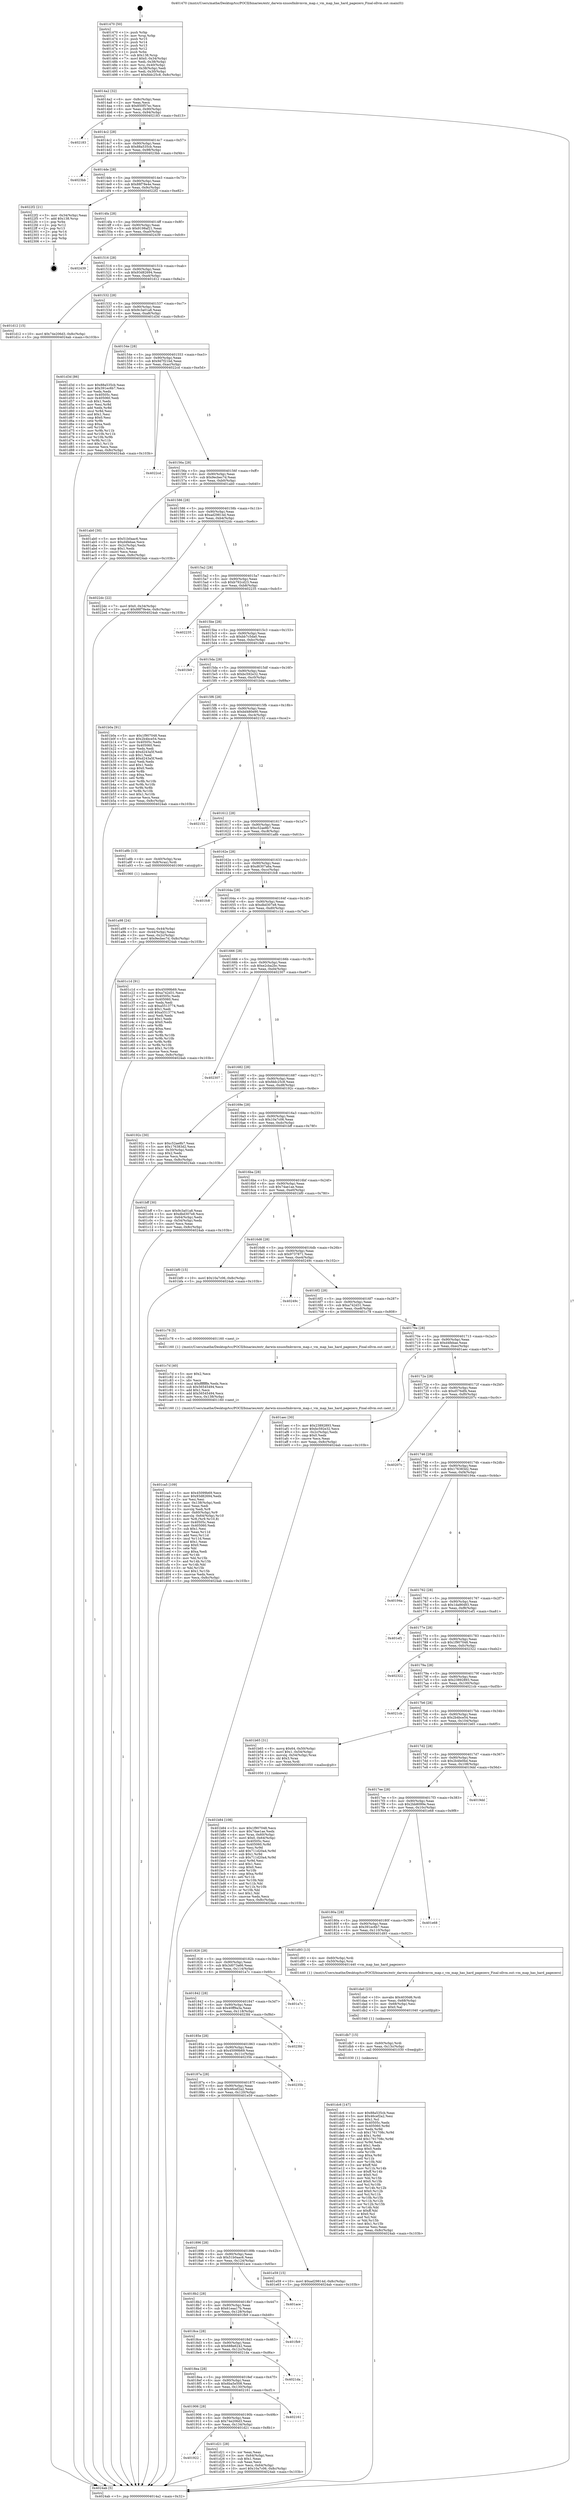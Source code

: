 digraph "0x401470" {
  label = "0x401470 (/mnt/c/Users/mathe/Desktop/tcc/POCII/binaries/extr_darwin-xnuosfmkvmvm_map.c_vm_map_has_hard_pagezero_Final-ollvm.out::main(0))"
  labelloc = "t"
  node[shape=record]

  Entry [label="",width=0.3,height=0.3,shape=circle,fillcolor=black,style=filled]
  "0x4014a2" [label="{
     0x4014a2 [32]\l
     | [instrs]\l
     &nbsp;&nbsp;0x4014a2 \<+6\>: mov -0x8c(%rbp),%eax\l
     &nbsp;&nbsp;0x4014a8 \<+2\>: mov %eax,%ecx\l
     &nbsp;&nbsp;0x4014aa \<+6\>: sub $0x850f57ec,%ecx\l
     &nbsp;&nbsp;0x4014b0 \<+6\>: mov %eax,-0x90(%rbp)\l
     &nbsp;&nbsp;0x4014b6 \<+6\>: mov %ecx,-0x94(%rbp)\l
     &nbsp;&nbsp;0x4014bc \<+6\>: je 0000000000402183 \<main+0xd13\>\l
  }"]
  "0x402183" [label="{
     0x402183\l
  }", style=dashed]
  "0x4014c2" [label="{
     0x4014c2 [28]\l
     | [instrs]\l
     &nbsp;&nbsp;0x4014c2 \<+5\>: jmp 00000000004014c7 \<main+0x57\>\l
     &nbsp;&nbsp;0x4014c7 \<+6\>: mov -0x90(%rbp),%eax\l
     &nbsp;&nbsp;0x4014cd \<+5\>: sub $0x88a535cb,%eax\l
     &nbsp;&nbsp;0x4014d2 \<+6\>: mov %eax,-0x98(%rbp)\l
     &nbsp;&nbsp;0x4014d8 \<+6\>: je 00000000004023bb \<main+0xf4b\>\l
  }"]
  Exit [label="",width=0.3,height=0.3,shape=circle,fillcolor=black,style=filled,peripheries=2]
  "0x4023bb" [label="{
     0x4023bb\l
  }", style=dashed]
  "0x4014de" [label="{
     0x4014de [28]\l
     | [instrs]\l
     &nbsp;&nbsp;0x4014de \<+5\>: jmp 00000000004014e3 \<main+0x73\>\l
     &nbsp;&nbsp;0x4014e3 \<+6\>: mov -0x90(%rbp),%eax\l
     &nbsp;&nbsp;0x4014e9 \<+5\>: sub $0x88f78e4e,%eax\l
     &nbsp;&nbsp;0x4014ee \<+6\>: mov %eax,-0x9c(%rbp)\l
     &nbsp;&nbsp;0x4014f4 \<+6\>: je 00000000004022f2 \<main+0xe82\>\l
  }"]
  "0x401dc6" [label="{
     0x401dc6 [147]\l
     | [instrs]\l
     &nbsp;&nbsp;0x401dc6 \<+5\>: mov $0x88a535cb,%eax\l
     &nbsp;&nbsp;0x401dcb \<+5\>: mov $0x46cef2a2,%esi\l
     &nbsp;&nbsp;0x401dd0 \<+2\>: mov $0x1,%cl\l
     &nbsp;&nbsp;0x401dd2 \<+7\>: mov 0x40505c,%edx\l
     &nbsp;&nbsp;0x401dd9 \<+8\>: mov 0x405060,%r8d\l
     &nbsp;&nbsp;0x401de1 \<+3\>: mov %edx,%r9d\l
     &nbsp;&nbsp;0x401de4 \<+7\>: sub $0x1761708c,%r9d\l
     &nbsp;&nbsp;0x401deb \<+4\>: sub $0x1,%r9d\l
     &nbsp;&nbsp;0x401def \<+7\>: add $0x1761708c,%r9d\l
     &nbsp;&nbsp;0x401df6 \<+4\>: imul %r9d,%edx\l
     &nbsp;&nbsp;0x401dfa \<+3\>: and $0x1,%edx\l
     &nbsp;&nbsp;0x401dfd \<+3\>: cmp $0x0,%edx\l
     &nbsp;&nbsp;0x401e00 \<+4\>: sete %r10b\l
     &nbsp;&nbsp;0x401e04 \<+4\>: cmp $0xa,%r8d\l
     &nbsp;&nbsp;0x401e08 \<+4\>: setl %r11b\l
     &nbsp;&nbsp;0x401e0c \<+3\>: mov %r10b,%bl\l
     &nbsp;&nbsp;0x401e0f \<+3\>: xor $0xff,%bl\l
     &nbsp;&nbsp;0x401e12 \<+3\>: mov %r11b,%r14b\l
     &nbsp;&nbsp;0x401e15 \<+4\>: xor $0xff,%r14b\l
     &nbsp;&nbsp;0x401e19 \<+3\>: xor $0x0,%cl\l
     &nbsp;&nbsp;0x401e1c \<+3\>: mov %bl,%r15b\l
     &nbsp;&nbsp;0x401e1f \<+4\>: and $0x0,%r15b\l
     &nbsp;&nbsp;0x401e23 \<+3\>: and %cl,%r10b\l
     &nbsp;&nbsp;0x401e26 \<+3\>: mov %r14b,%r12b\l
     &nbsp;&nbsp;0x401e29 \<+4\>: and $0x0,%r12b\l
     &nbsp;&nbsp;0x401e2d \<+3\>: and %cl,%r11b\l
     &nbsp;&nbsp;0x401e30 \<+3\>: or %r10b,%r15b\l
     &nbsp;&nbsp;0x401e33 \<+3\>: or %r11b,%r12b\l
     &nbsp;&nbsp;0x401e36 \<+3\>: xor %r12b,%r15b\l
     &nbsp;&nbsp;0x401e39 \<+3\>: or %r14b,%bl\l
     &nbsp;&nbsp;0x401e3c \<+3\>: xor $0xff,%bl\l
     &nbsp;&nbsp;0x401e3f \<+3\>: or $0x0,%cl\l
     &nbsp;&nbsp;0x401e42 \<+2\>: and %cl,%bl\l
     &nbsp;&nbsp;0x401e44 \<+3\>: or %bl,%r15b\l
     &nbsp;&nbsp;0x401e47 \<+4\>: test $0x1,%r15b\l
     &nbsp;&nbsp;0x401e4b \<+3\>: cmovne %esi,%eax\l
     &nbsp;&nbsp;0x401e4e \<+6\>: mov %eax,-0x8c(%rbp)\l
     &nbsp;&nbsp;0x401e54 \<+5\>: jmp 00000000004024ab \<main+0x103b\>\l
  }"]
  "0x4022f2" [label="{
     0x4022f2 [21]\l
     | [instrs]\l
     &nbsp;&nbsp;0x4022f2 \<+3\>: mov -0x34(%rbp),%eax\l
     &nbsp;&nbsp;0x4022f5 \<+7\>: add $0x138,%rsp\l
     &nbsp;&nbsp;0x4022fc \<+1\>: pop %rbx\l
     &nbsp;&nbsp;0x4022fd \<+2\>: pop %r12\l
     &nbsp;&nbsp;0x4022ff \<+2\>: pop %r13\l
     &nbsp;&nbsp;0x402301 \<+2\>: pop %r14\l
     &nbsp;&nbsp;0x402303 \<+2\>: pop %r15\l
     &nbsp;&nbsp;0x402305 \<+1\>: pop %rbp\l
     &nbsp;&nbsp;0x402306 \<+1\>: ret\l
  }"]
  "0x4014fa" [label="{
     0x4014fa [28]\l
     | [instrs]\l
     &nbsp;&nbsp;0x4014fa \<+5\>: jmp 00000000004014ff \<main+0x8f\>\l
     &nbsp;&nbsp;0x4014ff \<+6\>: mov -0x90(%rbp),%eax\l
     &nbsp;&nbsp;0x401505 \<+5\>: sub $0x9198af21,%eax\l
     &nbsp;&nbsp;0x40150a \<+6\>: mov %eax,-0xa0(%rbp)\l
     &nbsp;&nbsp;0x401510 \<+6\>: je 0000000000402439 \<main+0xfc9\>\l
  }"]
  "0x401db7" [label="{
     0x401db7 [15]\l
     | [instrs]\l
     &nbsp;&nbsp;0x401db7 \<+4\>: mov -0x60(%rbp),%rdi\l
     &nbsp;&nbsp;0x401dbb \<+6\>: mov %eax,-0x13c(%rbp)\l
     &nbsp;&nbsp;0x401dc1 \<+5\>: call 0000000000401030 \<free@plt\>\l
     | [calls]\l
     &nbsp;&nbsp;0x401030 \{1\} (unknown)\l
  }"]
  "0x402439" [label="{
     0x402439\l
  }", style=dashed]
  "0x401516" [label="{
     0x401516 [28]\l
     | [instrs]\l
     &nbsp;&nbsp;0x401516 \<+5\>: jmp 000000000040151b \<main+0xab\>\l
     &nbsp;&nbsp;0x40151b \<+6\>: mov -0x90(%rbp),%eax\l
     &nbsp;&nbsp;0x401521 \<+5\>: sub $0x93d82694,%eax\l
     &nbsp;&nbsp;0x401526 \<+6\>: mov %eax,-0xa4(%rbp)\l
     &nbsp;&nbsp;0x40152c \<+6\>: je 0000000000401d12 \<main+0x8a2\>\l
  }"]
  "0x401da0" [label="{
     0x401da0 [23]\l
     | [instrs]\l
     &nbsp;&nbsp;0x401da0 \<+10\>: movabs $0x4030d6,%rdi\l
     &nbsp;&nbsp;0x401daa \<+3\>: mov %eax,-0x68(%rbp)\l
     &nbsp;&nbsp;0x401dad \<+3\>: mov -0x68(%rbp),%esi\l
     &nbsp;&nbsp;0x401db0 \<+2\>: mov $0x0,%al\l
     &nbsp;&nbsp;0x401db2 \<+5\>: call 0000000000401040 \<printf@plt\>\l
     | [calls]\l
     &nbsp;&nbsp;0x401040 \{1\} (unknown)\l
  }"]
  "0x401d12" [label="{
     0x401d12 [15]\l
     | [instrs]\l
     &nbsp;&nbsp;0x401d12 \<+10\>: movl $0x74e206d3,-0x8c(%rbp)\l
     &nbsp;&nbsp;0x401d1c \<+5\>: jmp 00000000004024ab \<main+0x103b\>\l
  }"]
  "0x401532" [label="{
     0x401532 [28]\l
     | [instrs]\l
     &nbsp;&nbsp;0x401532 \<+5\>: jmp 0000000000401537 \<main+0xc7\>\l
     &nbsp;&nbsp;0x401537 \<+6\>: mov -0x90(%rbp),%eax\l
     &nbsp;&nbsp;0x40153d \<+5\>: sub $0x9c3a01a8,%eax\l
     &nbsp;&nbsp;0x401542 \<+6\>: mov %eax,-0xa8(%rbp)\l
     &nbsp;&nbsp;0x401548 \<+6\>: je 0000000000401d3d \<main+0x8cd\>\l
  }"]
  "0x401922" [label="{
     0x401922\l
  }", style=dashed]
  "0x401d3d" [label="{
     0x401d3d [86]\l
     | [instrs]\l
     &nbsp;&nbsp;0x401d3d \<+5\>: mov $0x88a535cb,%eax\l
     &nbsp;&nbsp;0x401d42 \<+5\>: mov $0x391ec6b7,%ecx\l
     &nbsp;&nbsp;0x401d47 \<+2\>: xor %edx,%edx\l
     &nbsp;&nbsp;0x401d49 \<+7\>: mov 0x40505c,%esi\l
     &nbsp;&nbsp;0x401d50 \<+7\>: mov 0x405060,%edi\l
     &nbsp;&nbsp;0x401d57 \<+3\>: sub $0x1,%edx\l
     &nbsp;&nbsp;0x401d5a \<+3\>: mov %esi,%r8d\l
     &nbsp;&nbsp;0x401d5d \<+3\>: add %edx,%r8d\l
     &nbsp;&nbsp;0x401d60 \<+4\>: imul %r8d,%esi\l
     &nbsp;&nbsp;0x401d64 \<+3\>: and $0x1,%esi\l
     &nbsp;&nbsp;0x401d67 \<+3\>: cmp $0x0,%esi\l
     &nbsp;&nbsp;0x401d6a \<+4\>: sete %r9b\l
     &nbsp;&nbsp;0x401d6e \<+3\>: cmp $0xa,%edi\l
     &nbsp;&nbsp;0x401d71 \<+4\>: setl %r10b\l
     &nbsp;&nbsp;0x401d75 \<+3\>: mov %r9b,%r11b\l
     &nbsp;&nbsp;0x401d78 \<+3\>: and %r10b,%r11b\l
     &nbsp;&nbsp;0x401d7b \<+3\>: xor %r10b,%r9b\l
     &nbsp;&nbsp;0x401d7e \<+3\>: or %r9b,%r11b\l
     &nbsp;&nbsp;0x401d81 \<+4\>: test $0x1,%r11b\l
     &nbsp;&nbsp;0x401d85 \<+3\>: cmovne %ecx,%eax\l
     &nbsp;&nbsp;0x401d88 \<+6\>: mov %eax,-0x8c(%rbp)\l
     &nbsp;&nbsp;0x401d8e \<+5\>: jmp 00000000004024ab \<main+0x103b\>\l
  }"]
  "0x40154e" [label="{
     0x40154e [28]\l
     | [instrs]\l
     &nbsp;&nbsp;0x40154e \<+5\>: jmp 0000000000401553 \<main+0xe3\>\l
     &nbsp;&nbsp;0x401553 \<+6\>: mov -0x90(%rbp),%eax\l
     &nbsp;&nbsp;0x401559 \<+5\>: sub $0x9d7f21bd,%eax\l
     &nbsp;&nbsp;0x40155e \<+6\>: mov %eax,-0xac(%rbp)\l
     &nbsp;&nbsp;0x401564 \<+6\>: je 00000000004022cd \<main+0xe5d\>\l
  }"]
  "0x401d21" [label="{
     0x401d21 [28]\l
     | [instrs]\l
     &nbsp;&nbsp;0x401d21 \<+2\>: xor %eax,%eax\l
     &nbsp;&nbsp;0x401d23 \<+3\>: mov -0x64(%rbp),%ecx\l
     &nbsp;&nbsp;0x401d26 \<+3\>: sub $0x1,%eax\l
     &nbsp;&nbsp;0x401d29 \<+2\>: sub %eax,%ecx\l
     &nbsp;&nbsp;0x401d2b \<+3\>: mov %ecx,-0x64(%rbp)\l
     &nbsp;&nbsp;0x401d2e \<+10\>: movl $0x10a7c06,-0x8c(%rbp)\l
     &nbsp;&nbsp;0x401d38 \<+5\>: jmp 00000000004024ab \<main+0x103b\>\l
  }"]
  "0x4022cd" [label="{
     0x4022cd\l
  }", style=dashed]
  "0x40156a" [label="{
     0x40156a [28]\l
     | [instrs]\l
     &nbsp;&nbsp;0x40156a \<+5\>: jmp 000000000040156f \<main+0xff\>\l
     &nbsp;&nbsp;0x40156f \<+6\>: mov -0x90(%rbp),%eax\l
     &nbsp;&nbsp;0x401575 \<+5\>: sub $0x9ecbec7d,%eax\l
     &nbsp;&nbsp;0x40157a \<+6\>: mov %eax,-0xb0(%rbp)\l
     &nbsp;&nbsp;0x401580 \<+6\>: je 0000000000401ab0 \<main+0x640\>\l
  }"]
  "0x401906" [label="{
     0x401906 [28]\l
     | [instrs]\l
     &nbsp;&nbsp;0x401906 \<+5\>: jmp 000000000040190b \<main+0x49b\>\l
     &nbsp;&nbsp;0x40190b \<+6\>: mov -0x90(%rbp),%eax\l
     &nbsp;&nbsp;0x401911 \<+5\>: sub $0x74e206d3,%eax\l
     &nbsp;&nbsp;0x401916 \<+6\>: mov %eax,-0x134(%rbp)\l
     &nbsp;&nbsp;0x40191c \<+6\>: je 0000000000401d21 \<main+0x8b1\>\l
  }"]
  "0x401ab0" [label="{
     0x401ab0 [30]\l
     | [instrs]\l
     &nbsp;&nbsp;0x401ab0 \<+5\>: mov $0x51b0aac6,%eax\l
     &nbsp;&nbsp;0x401ab5 \<+5\>: mov $0xd4febae,%ecx\l
     &nbsp;&nbsp;0x401aba \<+3\>: mov -0x2c(%rbp),%edx\l
     &nbsp;&nbsp;0x401abd \<+3\>: cmp $0x1,%edx\l
     &nbsp;&nbsp;0x401ac0 \<+3\>: cmovl %ecx,%eax\l
     &nbsp;&nbsp;0x401ac3 \<+6\>: mov %eax,-0x8c(%rbp)\l
     &nbsp;&nbsp;0x401ac9 \<+5\>: jmp 00000000004024ab \<main+0x103b\>\l
  }"]
  "0x401586" [label="{
     0x401586 [28]\l
     | [instrs]\l
     &nbsp;&nbsp;0x401586 \<+5\>: jmp 000000000040158b \<main+0x11b\>\l
     &nbsp;&nbsp;0x40158b \<+6\>: mov -0x90(%rbp),%eax\l
     &nbsp;&nbsp;0x401591 \<+5\>: sub $0xad29814d,%eax\l
     &nbsp;&nbsp;0x401596 \<+6\>: mov %eax,-0xb4(%rbp)\l
     &nbsp;&nbsp;0x40159c \<+6\>: je 00000000004022dc \<main+0xe6c\>\l
  }"]
  "0x402161" [label="{
     0x402161\l
  }", style=dashed]
  "0x4022dc" [label="{
     0x4022dc [22]\l
     | [instrs]\l
     &nbsp;&nbsp;0x4022dc \<+7\>: movl $0x0,-0x34(%rbp)\l
     &nbsp;&nbsp;0x4022e3 \<+10\>: movl $0x88f78e4e,-0x8c(%rbp)\l
     &nbsp;&nbsp;0x4022ed \<+5\>: jmp 00000000004024ab \<main+0x103b\>\l
  }"]
  "0x4015a2" [label="{
     0x4015a2 [28]\l
     | [instrs]\l
     &nbsp;&nbsp;0x4015a2 \<+5\>: jmp 00000000004015a7 \<main+0x137\>\l
     &nbsp;&nbsp;0x4015a7 \<+6\>: mov -0x90(%rbp),%eax\l
     &nbsp;&nbsp;0x4015ad \<+5\>: sub $0xb792cd23,%eax\l
     &nbsp;&nbsp;0x4015b2 \<+6\>: mov %eax,-0xb8(%rbp)\l
     &nbsp;&nbsp;0x4015b8 \<+6\>: je 0000000000402235 \<main+0xdc5\>\l
  }"]
  "0x4018ea" [label="{
     0x4018ea [28]\l
     | [instrs]\l
     &nbsp;&nbsp;0x4018ea \<+5\>: jmp 00000000004018ef \<main+0x47f\>\l
     &nbsp;&nbsp;0x4018ef \<+6\>: mov -0x90(%rbp),%eax\l
     &nbsp;&nbsp;0x4018f5 \<+5\>: sub $0x6ba5e508,%eax\l
     &nbsp;&nbsp;0x4018fa \<+6\>: mov %eax,-0x130(%rbp)\l
     &nbsp;&nbsp;0x401900 \<+6\>: je 0000000000402161 \<main+0xcf1\>\l
  }"]
  "0x402235" [label="{
     0x402235\l
  }", style=dashed]
  "0x4015be" [label="{
     0x4015be [28]\l
     | [instrs]\l
     &nbsp;&nbsp;0x4015be \<+5\>: jmp 00000000004015c3 \<main+0x153\>\l
     &nbsp;&nbsp;0x4015c3 \<+6\>: mov -0x90(%rbp),%eax\l
     &nbsp;&nbsp;0x4015c9 \<+5\>: sub $0xbb7c5da0,%eax\l
     &nbsp;&nbsp;0x4015ce \<+6\>: mov %eax,-0xbc(%rbp)\l
     &nbsp;&nbsp;0x4015d4 \<+6\>: je 0000000000401fe9 \<main+0xb79\>\l
  }"]
  "0x4021da" [label="{
     0x4021da\l
  }", style=dashed]
  "0x401fe9" [label="{
     0x401fe9\l
  }", style=dashed]
  "0x4015da" [label="{
     0x4015da [28]\l
     | [instrs]\l
     &nbsp;&nbsp;0x4015da \<+5\>: jmp 00000000004015df \<main+0x16f\>\l
     &nbsp;&nbsp;0x4015df \<+6\>: mov -0x90(%rbp),%eax\l
     &nbsp;&nbsp;0x4015e5 \<+5\>: sub $0xbc592e32,%eax\l
     &nbsp;&nbsp;0x4015ea \<+6\>: mov %eax,-0xc0(%rbp)\l
     &nbsp;&nbsp;0x4015f0 \<+6\>: je 0000000000401b0a \<main+0x69a\>\l
  }"]
  "0x4018ce" [label="{
     0x4018ce [28]\l
     | [instrs]\l
     &nbsp;&nbsp;0x4018ce \<+5\>: jmp 00000000004018d3 \<main+0x463\>\l
     &nbsp;&nbsp;0x4018d3 \<+6\>: mov -0x90(%rbp),%eax\l
     &nbsp;&nbsp;0x4018d9 \<+5\>: sub $0x688e6242,%eax\l
     &nbsp;&nbsp;0x4018de \<+6\>: mov %eax,-0x12c(%rbp)\l
     &nbsp;&nbsp;0x4018e4 \<+6\>: je 00000000004021da \<main+0xd6a\>\l
  }"]
  "0x401b0a" [label="{
     0x401b0a [91]\l
     | [instrs]\l
     &nbsp;&nbsp;0x401b0a \<+5\>: mov $0x1f907048,%eax\l
     &nbsp;&nbsp;0x401b0f \<+5\>: mov $0x2b4bce54,%ecx\l
     &nbsp;&nbsp;0x401b14 \<+7\>: mov 0x40505c,%edx\l
     &nbsp;&nbsp;0x401b1b \<+7\>: mov 0x405060,%esi\l
     &nbsp;&nbsp;0x401b22 \<+2\>: mov %edx,%edi\l
     &nbsp;&nbsp;0x401b24 \<+6\>: sub $0xd243a5f,%edi\l
     &nbsp;&nbsp;0x401b2a \<+3\>: sub $0x1,%edi\l
     &nbsp;&nbsp;0x401b2d \<+6\>: add $0xd243a5f,%edi\l
     &nbsp;&nbsp;0x401b33 \<+3\>: imul %edi,%edx\l
     &nbsp;&nbsp;0x401b36 \<+3\>: and $0x1,%edx\l
     &nbsp;&nbsp;0x401b39 \<+3\>: cmp $0x0,%edx\l
     &nbsp;&nbsp;0x401b3c \<+4\>: sete %r8b\l
     &nbsp;&nbsp;0x401b40 \<+3\>: cmp $0xa,%esi\l
     &nbsp;&nbsp;0x401b43 \<+4\>: setl %r9b\l
     &nbsp;&nbsp;0x401b47 \<+3\>: mov %r8b,%r10b\l
     &nbsp;&nbsp;0x401b4a \<+3\>: and %r9b,%r10b\l
     &nbsp;&nbsp;0x401b4d \<+3\>: xor %r9b,%r8b\l
     &nbsp;&nbsp;0x401b50 \<+3\>: or %r8b,%r10b\l
     &nbsp;&nbsp;0x401b53 \<+4\>: test $0x1,%r10b\l
     &nbsp;&nbsp;0x401b57 \<+3\>: cmovne %ecx,%eax\l
     &nbsp;&nbsp;0x401b5a \<+6\>: mov %eax,-0x8c(%rbp)\l
     &nbsp;&nbsp;0x401b60 \<+5\>: jmp 00000000004024ab \<main+0x103b\>\l
  }"]
  "0x4015f6" [label="{
     0x4015f6 [28]\l
     | [instrs]\l
     &nbsp;&nbsp;0x4015f6 \<+5\>: jmp 00000000004015fb \<main+0x18b\>\l
     &nbsp;&nbsp;0x4015fb \<+6\>: mov -0x90(%rbp),%eax\l
     &nbsp;&nbsp;0x401601 \<+5\>: sub $0xbd480e90,%eax\l
     &nbsp;&nbsp;0x401606 \<+6\>: mov %eax,-0xc4(%rbp)\l
     &nbsp;&nbsp;0x40160c \<+6\>: je 0000000000402152 \<main+0xce2\>\l
  }"]
  "0x401fb9" [label="{
     0x401fb9\l
  }", style=dashed]
  "0x402152" [label="{
     0x402152\l
  }", style=dashed]
  "0x401612" [label="{
     0x401612 [28]\l
     | [instrs]\l
     &nbsp;&nbsp;0x401612 \<+5\>: jmp 0000000000401617 \<main+0x1a7\>\l
     &nbsp;&nbsp;0x401617 \<+6\>: mov -0x90(%rbp),%eax\l
     &nbsp;&nbsp;0x40161d \<+5\>: sub $0xc52ae8b7,%eax\l
     &nbsp;&nbsp;0x401622 \<+6\>: mov %eax,-0xc8(%rbp)\l
     &nbsp;&nbsp;0x401628 \<+6\>: je 0000000000401a8b \<main+0x61b\>\l
  }"]
  "0x4018b2" [label="{
     0x4018b2 [28]\l
     | [instrs]\l
     &nbsp;&nbsp;0x4018b2 \<+5\>: jmp 00000000004018b7 \<main+0x447\>\l
     &nbsp;&nbsp;0x4018b7 \<+6\>: mov -0x90(%rbp),%eax\l
     &nbsp;&nbsp;0x4018bd \<+5\>: sub $0x61eaa17b,%eax\l
     &nbsp;&nbsp;0x4018c2 \<+6\>: mov %eax,-0x128(%rbp)\l
     &nbsp;&nbsp;0x4018c8 \<+6\>: je 0000000000401fb9 \<main+0xb49\>\l
  }"]
  "0x401a8b" [label="{
     0x401a8b [13]\l
     | [instrs]\l
     &nbsp;&nbsp;0x401a8b \<+4\>: mov -0x40(%rbp),%rax\l
     &nbsp;&nbsp;0x401a8f \<+4\>: mov 0x8(%rax),%rdi\l
     &nbsp;&nbsp;0x401a93 \<+5\>: call 0000000000401060 \<atoi@plt\>\l
     | [calls]\l
     &nbsp;&nbsp;0x401060 \{1\} (unknown)\l
  }"]
  "0x40162e" [label="{
     0x40162e [28]\l
     | [instrs]\l
     &nbsp;&nbsp;0x40162e \<+5\>: jmp 0000000000401633 \<main+0x1c3\>\l
     &nbsp;&nbsp;0x401633 \<+6\>: mov -0x90(%rbp),%eax\l
     &nbsp;&nbsp;0x401639 \<+5\>: sub $0xd6307a6a,%eax\l
     &nbsp;&nbsp;0x40163e \<+6\>: mov %eax,-0xcc(%rbp)\l
     &nbsp;&nbsp;0x401644 \<+6\>: je 0000000000401fc8 \<main+0xb58\>\l
  }"]
  "0x401ace" [label="{
     0x401ace\l
  }", style=dashed]
  "0x401fc8" [label="{
     0x401fc8\l
  }", style=dashed]
  "0x40164a" [label="{
     0x40164a [28]\l
     | [instrs]\l
     &nbsp;&nbsp;0x40164a \<+5\>: jmp 000000000040164f \<main+0x1df\>\l
     &nbsp;&nbsp;0x40164f \<+6\>: mov -0x90(%rbp),%eax\l
     &nbsp;&nbsp;0x401655 \<+5\>: sub $0xdbd307e8,%eax\l
     &nbsp;&nbsp;0x40165a \<+6\>: mov %eax,-0xd0(%rbp)\l
     &nbsp;&nbsp;0x401660 \<+6\>: je 0000000000401c1d \<main+0x7ad\>\l
  }"]
  "0x401896" [label="{
     0x401896 [28]\l
     | [instrs]\l
     &nbsp;&nbsp;0x401896 \<+5\>: jmp 000000000040189b \<main+0x42b\>\l
     &nbsp;&nbsp;0x40189b \<+6\>: mov -0x90(%rbp),%eax\l
     &nbsp;&nbsp;0x4018a1 \<+5\>: sub $0x51b0aac6,%eax\l
     &nbsp;&nbsp;0x4018a6 \<+6\>: mov %eax,-0x124(%rbp)\l
     &nbsp;&nbsp;0x4018ac \<+6\>: je 0000000000401ace \<main+0x65e\>\l
  }"]
  "0x401c1d" [label="{
     0x401c1d [91]\l
     | [instrs]\l
     &nbsp;&nbsp;0x401c1d \<+5\>: mov $0x45099b69,%eax\l
     &nbsp;&nbsp;0x401c22 \<+5\>: mov $0xa742d31,%ecx\l
     &nbsp;&nbsp;0x401c27 \<+7\>: mov 0x40505c,%edx\l
     &nbsp;&nbsp;0x401c2e \<+7\>: mov 0x405060,%esi\l
     &nbsp;&nbsp;0x401c35 \<+2\>: mov %edx,%edi\l
     &nbsp;&nbsp;0x401c37 \<+6\>: sub $0xa5513774,%edi\l
     &nbsp;&nbsp;0x401c3d \<+3\>: sub $0x1,%edi\l
     &nbsp;&nbsp;0x401c40 \<+6\>: add $0xa5513774,%edi\l
     &nbsp;&nbsp;0x401c46 \<+3\>: imul %edi,%edx\l
     &nbsp;&nbsp;0x401c49 \<+3\>: and $0x1,%edx\l
     &nbsp;&nbsp;0x401c4c \<+3\>: cmp $0x0,%edx\l
     &nbsp;&nbsp;0x401c4f \<+4\>: sete %r8b\l
     &nbsp;&nbsp;0x401c53 \<+3\>: cmp $0xa,%esi\l
     &nbsp;&nbsp;0x401c56 \<+4\>: setl %r9b\l
     &nbsp;&nbsp;0x401c5a \<+3\>: mov %r8b,%r10b\l
     &nbsp;&nbsp;0x401c5d \<+3\>: and %r9b,%r10b\l
     &nbsp;&nbsp;0x401c60 \<+3\>: xor %r9b,%r8b\l
     &nbsp;&nbsp;0x401c63 \<+3\>: or %r8b,%r10b\l
     &nbsp;&nbsp;0x401c66 \<+4\>: test $0x1,%r10b\l
     &nbsp;&nbsp;0x401c6a \<+3\>: cmovne %ecx,%eax\l
     &nbsp;&nbsp;0x401c6d \<+6\>: mov %eax,-0x8c(%rbp)\l
     &nbsp;&nbsp;0x401c73 \<+5\>: jmp 00000000004024ab \<main+0x103b\>\l
  }"]
  "0x401666" [label="{
     0x401666 [28]\l
     | [instrs]\l
     &nbsp;&nbsp;0x401666 \<+5\>: jmp 000000000040166b \<main+0x1fb\>\l
     &nbsp;&nbsp;0x40166b \<+6\>: mov -0x90(%rbp),%eax\l
     &nbsp;&nbsp;0x401671 \<+5\>: sub $0xe2cba2bc,%eax\l
     &nbsp;&nbsp;0x401676 \<+6\>: mov %eax,-0xd4(%rbp)\l
     &nbsp;&nbsp;0x40167c \<+6\>: je 0000000000402307 \<main+0xe97\>\l
  }"]
  "0x401e59" [label="{
     0x401e59 [15]\l
     | [instrs]\l
     &nbsp;&nbsp;0x401e59 \<+10\>: movl $0xad29814d,-0x8c(%rbp)\l
     &nbsp;&nbsp;0x401e63 \<+5\>: jmp 00000000004024ab \<main+0x103b\>\l
  }"]
  "0x402307" [label="{
     0x402307\l
  }", style=dashed]
  "0x401682" [label="{
     0x401682 [28]\l
     | [instrs]\l
     &nbsp;&nbsp;0x401682 \<+5\>: jmp 0000000000401687 \<main+0x217\>\l
     &nbsp;&nbsp;0x401687 \<+6\>: mov -0x90(%rbp),%eax\l
     &nbsp;&nbsp;0x40168d \<+5\>: sub $0xfddc25c8,%eax\l
     &nbsp;&nbsp;0x401692 \<+6\>: mov %eax,-0xd8(%rbp)\l
     &nbsp;&nbsp;0x401698 \<+6\>: je 000000000040192c \<main+0x4bc\>\l
  }"]
  "0x40187a" [label="{
     0x40187a [28]\l
     | [instrs]\l
     &nbsp;&nbsp;0x40187a \<+5\>: jmp 000000000040187f \<main+0x40f\>\l
     &nbsp;&nbsp;0x40187f \<+6\>: mov -0x90(%rbp),%eax\l
     &nbsp;&nbsp;0x401885 \<+5\>: sub $0x46cef2a2,%eax\l
     &nbsp;&nbsp;0x40188a \<+6\>: mov %eax,-0x120(%rbp)\l
     &nbsp;&nbsp;0x401890 \<+6\>: je 0000000000401e59 \<main+0x9e9\>\l
  }"]
  "0x40192c" [label="{
     0x40192c [30]\l
     | [instrs]\l
     &nbsp;&nbsp;0x40192c \<+5\>: mov $0xc52ae8b7,%eax\l
     &nbsp;&nbsp;0x401931 \<+5\>: mov $0x176383d2,%ecx\l
     &nbsp;&nbsp;0x401936 \<+3\>: mov -0x30(%rbp),%edx\l
     &nbsp;&nbsp;0x401939 \<+3\>: cmp $0x2,%edx\l
     &nbsp;&nbsp;0x40193c \<+3\>: cmovne %ecx,%eax\l
     &nbsp;&nbsp;0x40193f \<+6\>: mov %eax,-0x8c(%rbp)\l
     &nbsp;&nbsp;0x401945 \<+5\>: jmp 00000000004024ab \<main+0x103b\>\l
  }"]
  "0x40169e" [label="{
     0x40169e [28]\l
     | [instrs]\l
     &nbsp;&nbsp;0x40169e \<+5\>: jmp 00000000004016a3 \<main+0x233\>\l
     &nbsp;&nbsp;0x4016a3 \<+6\>: mov -0x90(%rbp),%eax\l
     &nbsp;&nbsp;0x4016a9 \<+5\>: sub $0x10a7c06,%eax\l
     &nbsp;&nbsp;0x4016ae \<+6\>: mov %eax,-0xdc(%rbp)\l
     &nbsp;&nbsp;0x4016b4 \<+6\>: je 0000000000401bff \<main+0x78f\>\l
  }"]
  "0x4024ab" [label="{
     0x4024ab [5]\l
     | [instrs]\l
     &nbsp;&nbsp;0x4024ab \<+5\>: jmp 00000000004014a2 \<main+0x32\>\l
  }"]
  "0x401470" [label="{
     0x401470 [50]\l
     | [instrs]\l
     &nbsp;&nbsp;0x401470 \<+1\>: push %rbp\l
     &nbsp;&nbsp;0x401471 \<+3\>: mov %rsp,%rbp\l
     &nbsp;&nbsp;0x401474 \<+2\>: push %r15\l
     &nbsp;&nbsp;0x401476 \<+2\>: push %r14\l
     &nbsp;&nbsp;0x401478 \<+2\>: push %r13\l
     &nbsp;&nbsp;0x40147a \<+2\>: push %r12\l
     &nbsp;&nbsp;0x40147c \<+1\>: push %rbx\l
     &nbsp;&nbsp;0x40147d \<+7\>: sub $0x138,%rsp\l
     &nbsp;&nbsp;0x401484 \<+7\>: movl $0x0,-0x34(%rbp)\l
     &nbsp;&nbsp;0x40148b \<+3\>: mov %edi,-0x38(%rbp)\l
     &nbsp;&nbsp;0x40148e \<+4\>: mov %rsi,-0x40(%rbp)\l
     &nbsp;&nbsp;0x401492 \<+3\>: mov -0x38(%rbp),%edi\l
     &nbsp;&nbsp;0x401495 \<+3\>: mov %edi,-0x30(%rbp)\l
     &nbsp;&nbsp;0x401498 \<+10\>: movl $0xfddc25c8,-0x8c(%rbp)\l
  }"]
  "0x401a98" [label="{
     0x401a98 [24]\l
     | [instrs]\l
     &nbsp;&nbsp;0x401a98 \<+3\>: mov %eax,-0x44(%rbp)\l
     &nbsp;&nbsp;0x401a9b \<+3\>: mov -0x44(%rbp),%eax\l
     &nbsp;&nbsp;0x401a9e \<+3\>: mov %eax,-0x2c(%rbp)\l
     &nbsp;&nbsp;0x401aa1 \<+10\>: movl $0x9ecbec7d,-0x8c(%rbp)\l
     &nbsp;&nbsp;0x401aab \<+5\>: jmp 00000000004024ab \<main+0x103b\>\l
  }"]
  "0x40235b" [label="{
     0x40235b\l
  }", style=dashed]
  "0x401bff" [label="{
     0x401bff [30]\l
     | [instrs]\l
     &nbsp;&nbsp;0x401bff \<+5\>: mov $0x9c3a01a8,%eax\l
     &nbsp;&nbsp;0x401c04 \<+5\>: mov $0xdbd307e8,%ecx\l
     &nbsp;&nbsp;0x401c09 \<+3\>: mov -0x64(%rbp),%edx\l
     &nbsp;&nbsp;0x401c0c \<+3\>: cmp -0x54(%rbp),%edx\l
     &nbsp;&nbsp;0x401c0f \<+3\>: cmovl %ecx,%eax\l
     &nbsp;&nbsp;0x401c12 \<+6\>: mov %eax,-0x8c(%rbp)\l
     &nbsp;&nbsp;0x401c18 \<+5\>: jmp 00000000004024ab \<main+0x103b\>\l
  }"]
  "0x4016ba" [label="{
     0x4016ba [28]\l
     | [instrs]\l
     &nbsp;&nbsp;0x4016ba \<+5\>: jmp 00000000004016bf \<main+0x24f\>\l
     &nbsp;&nbsp;0x4016bf \<+6\>: mov -0x90(%rbp),%eax\l
     &nbsp;&nbsp;0x4016c5 \<+5\>: sub $0x74ae1ae,%eax\l
     &nbsp;&nbsp;0x4016ca \<+6\>: mov %eax,-0xe0(%rbp)\l
     &nbsp;&nbsp;0x4016d0 \<+6\>: je 0000000000401bf0 \<main+0x780\>\l
  }"]
  "0x40185e" [label="{
     0x40185e [28]\l
     | [instrs]\l
     &nbsp;&nbsp;0x40185e \<+5\>: jmp 0000000000401863 \<main+0x3f3\>\l
     &nbsp;&nbsp;0x401863 \<+6\>: mov -0x90(%rbp),%eax\l
     &nbsp;&nbsp;0x401869 \<+5\>: sub $0x45099b69,%eax\l
     &nbsp;&nbsp;0x40186e \<+6\>: mov %eax,-0x11c(%rbp)\l
     &nbsp;&nbsp;0x401874 \<+6\>: je 000000000040235b \<main+0xeeb\>\l
  }"]
  "0x401bf0" [label="{
     0x401bf0 [15]\l
     | [instrs]\l
     &nbsp;&nbsp;0x401bf0 \<+10\>: movl $0x10a7c06,-0x8c(%rbp)\l
     &nbsp;&nbsp;0x401bfa \<+5\>: jmp 00000000004024ab \<main+0x103b\>\l
  }"]
  "0x4016d6" [label="{
     0x4016d6 [28]\l
     | [instrs]\l
     &nbsp;&nbsp;0x4016d6 \<+5\>: jmp 00000000004016db \<main+0x26b\>\l
     &nbsp;&nbsp;0x4016db \<+6\>: mov -0x90(%rbp),%eax\l
     &nbsp;&nbsp;0x4016e1 \<+5\>: sub $0x9737871,%eax\l
     &nbsp;&nbsp;0x4016e6 \<+6\>: mov %eax,-0xe4(%rbp)\l
     &nbsp;&nbsp;0x4016ec \<+6\>: je 000000000040249c \<main+0x102c\>\l
  }"]
  "0x4023fd" [label="{
     0x4023fd\l
  }", style=dashed]
  "0x40249c" [label="{
     0x40249c\l
  }", style=dashed]
  "0x4016f2" [label="{
     0x4016f2 [28]\l
     | [instrs]\l
     &nbsp;&nbsp;0x4016f2 \<+5\>: jmp 00000000004016f7 \<main+0x287\>\l
     &nbsp;&nbsp;0x4016f7 \<+6\>: mov -0x90(%rbp),%eax\l
     &nbsp;&nbsp;0x4016fd \<+5\>: sub $0xa742d31,%eax\l
     &nbsp;&nbsp;0x401702 \<+6\>: mov %eax,-0xe8(%rbp)\l
     &nbsp;&nbsp;0x401708 \<+6\>: je 0000000000401c78 \<main+0x808\>\l
  }"]
  "0x401842" [label="{
     0x401842 [28]\l
     | [instrs]\l
     &nbsp;&nbsp;0x401842 \<+5\>: jmp 0000000000401847 \<main+0x3d7\>\l
     &nbsp;&nbsp;0x401847 \<+6\>: mov -0x90(%rbp),%eax\l
     &nbsp;&nbsp;0x40184d \<+5\>: sub $0x40ff9a3a,%eax\l
     &nbsp;&nbsp;0x401852 \<+6\>: mov %eax,-0x118(%rbp)\l
     &nbsp;&nbsp;0x401858 \<+6\>: je 00000000004023fd \<main+0xf8d\>\l
  }"]
  "0x401c78" [label="{
     0x401c78 [5]\l
     | [instrs]\l
     &nbsp;&nbsp;0x401c78 \<+5\>: call 0000000000401160 \<next_i\>\l
     | [calls]\l
     &nbsp;&nbsp;0x401160 \{1\} (/mnt/c/Users/mathe/Desktop/tcc/POCII/binaries/extr_darwin-xnuosfmkvmvm_map.c_vm_map_has_hard_pagezero_Final-ollvm.out::next_i)\l
  }"]
  "0x40170e" [label="{
     0x40170e [28]\l
     | [instrs]\l
     &nbsp;&nbsp;0x40170e \<+5\>: jmp 0000000000401713 \<main+0x2a3\>\l
     &nbsp;&nbsp;0x401713 \<+6\>: mov -0x90(%rbp),%eax\l
     &nbsp;&nbsp;0x401719 \<+5\>: sub $0xd4febae,%eax\l
     &nbsp;&nbsp;0x40171e \<+6\>: mov %eax,-0xec(%rbp)\l
     &nbsp;&nbsp;0x401724 \<+6\>: je 0000000000401aec \<main+0x67c\>\l
  }"]
  "0x401a7c" [label="{
     0x401a7c\l
  }", style=dashed]
  "0x401aec" [label="{
     0x401aec [30]\l
     | [instrs]\l
     &nbsp;&nbsp;0x401aec \<+5\>: mov $0x23892893,%eax\l
     &nbsp;&nbsp;0x401af1 \<+5\>: mov $0xbc592e32,%ecx\l
     &nbsp;&nbsp;0x401af6 \<+3\>: mov -0x2c(%rbp),%edx\l
     &nbsp;&nbsp;0x401af9 \<+3\>: cmp $0x0,%edx\l
     &nbsp;&nbsp;0x401afc \<+3\>: cmove %ecx,%eax\l
     &nbsp;&nbsp;0x401aff \<+6\>: mov %eax,-0x8c(%rbp)\l
     &nbsp;&nbsp;0x401b05 \<+5\>: jmp 00000000004024ab \<main+0x103b\>\l
  }"]
  "0x40172a" [label="{
     0x40172a [28]\l
     | [instrs]\l
     &nbsp;&nbsp;0x40172a \<+5\>: jmp 000000000040172f \<main+0x2bf\>\l
     &nbsp;&nbsp;0x40172f \<+6\>: mov -0x90(%rbp),%eax\l
     &nbsp;&nbsp;0x401735 \<+5\>: sub $0xd576df4,%eax\l
     &nbsp;&nbsp;0x40173a \<+6\>: mov %eax,-0xf0(%rbp)\l
     &nbsp;&nbsp;0x401740 \<+6\>: je 000000000040207c \<main+0xc0c\>\l
  }"]
  "0x401826" [label="{
     0x401826 [28]\l
     | [instrs]\l
     &nbsp;&nbsp;0x401826 \<+5\>: jmp 000000000040182b \<main+0x3bb\>\l
     &nbsp;&nbsp;0x40182b \<+6\>: mov -0x90(%rbp),%eax\l
     &nbsp;&nbsp;0x401831 \<+5\>: sub $0x3d073a66,%eax\l
     &nbsp;&nbsp;0x401836 \<+6\>: mov %eax,-0x114(%rbp)\l
     &nbsp;&nbsp;0x40183c \<+6\>: je 0000000000401a7c \<main+0x60c\>\l
  }"]
  "0x40207c" [label="{
     0x40207c\l
  }", style=dashed]
  "0x401746" [label="{
     0x401746 [28]\l
     | [instrs]\l
     &nbsp;&nbsp;0x401746 \<+5\>: jmp 000000000040174b \<main+0x2db\>\l
     &nbsp;&nbsp;0x40174b \<+6\>: mov -0x90(%rbp),%eax\l
     &nbsp;&nbsp;0x401751 \<+5\>: sub $0x176383d2,%eax\l
     &nbsp;&nbsp;0x401756 \<+6\>: mov %eax,-0xf4(%rbp)\l
     &nbsp;&nbsp;0x40175c \<+6\>: je 000000000040194a \<main+0x4da\>\l
  }"]
  "0x401d93" [label="{
     0x401d93 [13]\l
     | [instrs]\l
     &nbsp;&nbsp;0x401d93 \<+4\>: mov -0x60(%rbp),%rdi\l
     &nbsp;&nbsp;0x401d97 \<+4\>: mov -0x50(%rbp),%rsi\l
     &nbsp;&nbsp;0x401d9b \<+5\>: call 0000000000401440 \<vm_map_has_hard_pagezero\>\l
     | [calls]\l
     &nbsp;&nbsp;0x401440 \{1\} (/mnt/c/Users/mathe/Desktop/tcc/POCII/binaries/extr_darwin-xnuosfmkvmvm_map.c_vm_map_has_hard_pagezero_Final-ollvm.out::vm_map_has_hard_pagezero)\l
  }"]
  "0x40194a" [label="{
     0x40194a\l
  }", style=dashed]
  "0x401762" [label="{
     0x401762 [28]\l
     | [instrs]\l
     &nbsp;&nbsp;0x401762 \<+5\>: jmp 0000000000401767 \<main+0x2f7\>\l
     &nbsp;&nbsp;0x401767 \<+6\>: mov -0x90(%rbp),%eax\l
     &nbsp;&nbsp;0x40176d \<+5\>: sub $0x1da86483,%eax\l
     &nbsp;&nbsp;0x401772 \<+6\>: mov %eax,-0xf8(%rbp)\l
     &nbsp;&nbsp;0x401778 \<+6\>: je 0000000000401ef1 \<main+0xa81\>\l
  }"]
  "0x40180a" [label="{
     0x40180a [28]\l
     | [instrs]\l
     &nbsp;&nbsp;0x40180a \<+5\>: jmp 000000000040180f \<main+0x39f\>\l
     &nbsp;&nbsp;0x40180f \<+6\>: mov -0x90(%rbp),%eax\l
     &nbsp;&nbsp;0x401815 \<+5\>: sub $0x391ec6b7,%eax\l
     &nbsp;&nbsp;0x40181a \<+6\>: mov %eax,-0x110(%rbp)\l
     &nbsp;&nbsp;0x401820 \<+6\>: je 0000000000401d93 \<main+0x923\>\l
  }"]
  "0x401ef1" [label="{
     0x401ef1\l
  }", style=dashed]
  "0x40177e" [label="{
     0x40177e [28]\l
     | [instrs]\l
     &nbsp;&nbsp;0x40177e \<+5\>: jmp 0000000000401783 \<main+0x313\>\l
     &nbsp;&nbsp;0x401783 \<+6\>: mov -0x90(%rbp),%eax\l
     &nbsp;&nbsp;0x401789 \<+5\>: sub $0x1f907048,%eax\l
     &nbsp;&nbsp;0x40178e \<+6\>: mov %eax,-0xfc(%rbp)\l
     &nbsp;&nbsp;0x401794 \<+6\>: je 0000000000402322 \<main+0xeb2\>\l
  }"]
  "0x401e68" [label="{
     0x401e68\l
  }", style=dashed]
  "0x402322" [label="{
     0x402322\l
  }", style=dashed]
  "0x40179a" [label="{
     0x40179a [28]\l
     | [instrs]\l
     &nbsp;&nbsp;0x40179a \<+5\>: jmp 000000000040179f \<main+0x32f\>\l
     &nbsp;&nbsp;0x40179f \<+6\>: mov -0x90(%rbp),%eax\l
     &nbsp;&nbsp;0x4017a5 \<+5\>: sub $0x23892893,%eax\l
     &nbsp;&nbsp;0x4017aa \<+6\>: mov %eax,-0x100(%rbp)\l
     &nbsp;&nbsp;0x4017b0 \<+6\>: je 00000000004021cb \<main+0xd5b\>\l
  }"]
  "0x4017ee" [label="{
     0x4017ee [28]\l
     | [instrs]\l
     &nbsp;&nbsp;0x4017ee \<+5\>: jmp 00000000004017f3 \<main+0x383\>\l
     &nbsp;&nbsp;0x4017f3 \<+6\>: mov -0x90(%rbp),%eax\l
     &nbsp;&nbsp;0x4017f9 \<+5\>: sub $0x2bb8099e,%eax\l
     &nbsp;&nbsp;0x4017fe \<+6\>: mov %eax,-0x10c(%rbp)\l
     &nbsp;&nbsp;0x401804 \<+6\>: je 0000000000401e68 \<main+0x9f8\>\l
  }"]
  "0x4021cb" [label="{
     0x4021cb\l
  }", style=dashed]
  "0x4017b6" [label="{
     0x4017b6 [28]\l
     | [instrs]\l
     &nbsp;&nbsp;0x4017b6 \<+5\>: jmp 00000000004017bb \<main+0x34b\>\l
     &nbsp;&nbsp;0x4017bb \<+6\>: mov -0x90(%rbp),%eax\l
     &nbsp;&nbsp;0x4017c1 \<+5\>: sub $0x2b4bce54,%eax\l
     &nbsp;&nbsp;0x4017c6 \<+6\>: mov %eax,-0x104(%rbp)\l
     &nbsp;&nbsp;0x4017cc \<+6\>: je 0000000000401b65 \<main+0x6f5\>\l
  }"]
  "0x4019dd" [label="{
     0x4019dd\l
  }", style=dashed]
  "0x401b65" [label="{
     0x401b65 [31]\l
     | [instrs]\l
     &nbsp;&nbsp;0x401b65 \<+8\>: movq $0x64,-0x50(%rbp)\l
     &nbsp;&nbsp;0x401b6d \<+7\>: movl $0x1,-0x54(%rbp)\l
     &nbsp;&nbsp;0x401b74 \<+4\>: movslq -0x54(%rbp),%rax\l
     &nbsp;&nbsp;0x401b78 \<+4\>: shl $0x3,%rax\l
     &nbsp;&nbsp;0x401b7c \<+3\>: mov %rax,%rdi\l
     &nbsp;&nbsp;0x401b7f \<+5\>: call 0000000000401050 \<malloc@plt\>\l
     | [calls]\l
     &nbsp;&nbsp;0x401050 \{1\} (unknown)\l
  }"]
  "0x4017d2" [label="{
     0x4017d2 [28]\l
     | [instrs]\l
     &nbsp;&nbsp;0x4017d2 \<+5\>: jmp 00000000004017d7 \<main+0x367\>\l
     &nbsp;&nbsp;0x4017d7 \<+6\>: mov -0x90(%rbp),%eax\l
     &nbsp;&nbsp;0x4017dd \<+5\>: sub $0x2b4fe0bd,%eax\l
     &nbsp;&nbsp;0x4017e2 \<+6\>: mov %eax,-0x108(%rbp)\l
     &nbsp;&nbsp;0x4017e8 \<+6\>: je 00000000004019dd \<main+0x56d\>\l
  }"]
  "0x401b84" [label="{
     0x401b84 [108]\l
     | [instrs]\l
     &nbsp;&nbsp;0x401b84 \<+5\>: mov $0x1f907048,%ecx\l
     &nbsp;&nbsp;0x401b89 \<+5\>: mov $0x74ae1ae,%edx\l
     &nbsp;&nbsp;0x401b8e \<+4\>: mov %rax,-0x60(%rbp)\l
     &nbsp;&nbsp;0x401b92 \<+7\>: movl $0x0,-0x64(%rbp)\l
     &nbsp;&nbsp;0x401b99 \<+7\>: mov 0x40505c,%esi\l
     &nbsp;&nbsp;0x401ba0 \<+8\>: mov 0x405060,%r8d\l
     &nbsp;&nbsp;0x401ba8 \<+3\>: mov %esi,%r9d\l
     &nbsp;&nbsp;0x401bab \<+7\>: add $0x711d20a4,%r9d\l
     &nbsp;&nbsp;0x401bb2 \<+4\>: sub $0x1,%r9d\l
     &nbsp;&nbsp;0x401bb6 \<+7\>: sub $0x711d20a4,%r9d\l
     &nbsp;&nbsp;0x401bbd \<+4\>: imul %r9d,%esi\l
     &nbsp;&nbsp;0x401bc1 \<+3\>: and $0x1,%esi\l
     &nbsp;&nbsp;0x401bc4 \<+3\>: cmp $0x0,%esi\l
     &nbsp;&nbsp;0x401bc7 \<+4\>: sete %r10b\l
     &nbsp;&nbsp;0x401bcb \<+4\>: cmp $0xa,%r8d\l
     &nbsp;&nbsp;0x401bcf \<+4\>: setl %r11b\l
     &nbsp;&nbsp;0x401bd3 \<+3\>: mov %r10b,%bl\l
     &nbsp;&nbsp;0x401bd6 \<+3\>: and %r11b,%bl\l
     &nbsp;&nbsp;0x401bd9 \<+3\>: xor %r11b,%r10b\l
     &nbsp;&nbsp;0x401bdc \<+3\>: or %r10b,%bl\l
     &nbsp;&nbsp;0x401bdf \<+3\>: test $0x1,%bl\l
     &nbsp;&nbsp;0x401be2 \<+3\>: cmovne %edx,%ecx\l
     &nbsp;&nbsp;0x401be5 \<+6\>: mov %ecx,-0x8c(%rbp)\l
     &nbsp;&nbsp;0x401beb \<+5\>: jmp 00000000004024ab \<main+0x103b\>\l
  }"]
  "0x401c7d" [label="{
     0x401c7d [40]\l
     | [instrs]\l
     &nbsp;&nbsp;0x401c7d \<+5\>: mov $0x2,%ecx\l
     &nbsp;&nbsp;0x401c82 \<+1\>: cltd\l
     &nbsp;&nbsp;0x401c83 \<+2\>: idiv %ecx\l
     &nbsp;&nbsp;0x401c85 \<+6\>: imul $0xfffffffe,%edx,%ecx\l
     &nbsp;&nbsp;0x401c8b \<+6\>: sub $0x56545494,%ecx\l
     &nbsp;&nbsp;0x401c91 \<+3\>: add $0x1,%ecx\l
     &nbsp;&nbsp;0x401c94 \<+6\>: add $0x56545494,%ecx\l
     &nbsp;&nbsp;0x401c9a \<+6\>: mov %ecx,-0x138(%rbp)\l
     &nbsp;&nbsp;0x401ca0 \<+5\>: call 0000000000401160 \<next_i\>\l
     | [calls]\l
     &nbsp;&nbsp;0x401160 \{1\} (/mnt/c/Users/mathe/Desktop/tcc/POCII/binaries/extr_darwin-xnuosfmkvmvm_map.c_vm_map_has_hard_pagezero_Final-ollvm.out::next_i)\l
  }"]
  "0x401ca5" [label="{
     0x401ca5 [109]\l
     | [instrs]\l
     &nbsp;&nbsp;0x401ca5 \<+5\>: mov $0x45099b69,%ecx\l
     &nbsp;&nbsp;0x401caa \<+5\>: mov $0x93d82694,%edx\l
     &nbsp;&nbsp;0x401caf \<+2\>: xor %esi,%esi\l
     &nbsp;&nbsp;0x401cb1 \<+6\>: mov -0x138(%rbp),%edi\l
     &nbsp;&nbsp;0x401cb7 \<+3\>: imul %eax,%edi\l
     &nbsp;&nbsp;0x401cba \<+3\>: movslq %edi,%r8\l
     &nbsp;&nbsp;0x401cbd \<+4\>: mov -0x60(%rbp),%r9\l
     &nbsp;&nbsp;0x401cc1 \<+4\>: movslq -0x64(%rbp),%r10\l
     &nbsp;&nbsp;0x401cc5 \<+4\>: mov %r8,(%r9,%r10,8)\l
     &nbsp;&nbsp;0x401cc9 \<+7\>: mov 0x40505c,%eax\l
     &nbsp;&nbsp;0x401cd0 \<+7\>: mov 0x405060,%edi\l
     &nbsp;&nbsp;0x401cd7 \<+3\>: sub $0x1,%esi\l
     &nbsp;&nbsp;0x401cda \<+3\>: mov %eax,%r11d\l
     &nbsp;&nbsp;0x401cdd \<+3\>: add %esi,%r11d\l
     &nbsp;&nbsp;0x401ce0 \<+4\>: imul %r11d,%eax\l
     &nbsp;&nbsp;0x401ce4 \<+3\>: and $0x1,%eax\l
     &nbsp;&nbsp;0x401ce7 \<+3\>: cmp $0x0,%eax\l
     &nbsp;&nbsp;0x401cea \<+3\>: sete %bl\l
     &nbsp;&nbsp;0x401ced \<+3\>: cmp $0xa,%edi\l
     &nbsp;&nbsp;0x401cf0 \<+4\>: setl %r14b\l
     &nbsp;&nbsp;0x401cf4 \<+3\>: mov %bl,%r15b\l
     &nbsp;&nbsp;0x401cf7 \<+3\>: and %r14b,%r15b\l
     &nbsp;&nbsp;0x401cfa \<+3\>: xor %r14b,%bl\l
     &nbsp;&nbsp;0x401cfd \<+3\>: or %bl,%r15b\l
     &nbsp;&nbsp;0x401d00 \<+4\>: test $0x1,%r15b\l
     &nbsp;&nbsp;0x401d04 \<+3\>: cmovne %edx,%ecx\l
     &nbsp;&nbsp;0x401d07 \<+6\>: mov %ecx,-0x8c(%rbp)\l
     &nbsp;&nbsp;0x401d0d \<+5\>: jmp 00000000004024ab \<main+0x103b\>\l
  }"]
  Entry -> "0x401470" [label=" 1"]
  "0x4014a2" -> "0x402183" [label=" 0"]
  "0x4014a2" -> "0x4014c2" [label=" 18"]
  "0x4022f2" -> Exit [label=" 1"]
  "0x4014c2" -> "0x4023bb" [label=" 0"]
  "0x4014c2" -> "0x4014de" [label=" 18"]
  "0x4022dc" -> "0x4024ab" [label=" 1"]
  "0x4014de" -> "0x4022f2" [label=" 1"]
  "0x4014de" -> "0x4014fa" [label=" 17"]
  "0x401e59" -> "0x4024ab" [label=" 1"]
  "0x4014fa" -> "0x402439" [label=" 0"]
  "0x4014fa" -> "0x401516" [label=" 17"]
  "0x401dc6" -> "0x4024ab" [label=" 1"]
  "0x401516" -> "0x401d12" [label=" 1"]
  "0x401516" -> "0x401532" [label=" 16"]
  "0x401db7" -> "0x401dc6" [label=" 1"]
  "0x401532" -> "0x401d3d" [label=" 1"]
  "0x401532" -> "0x40154e" [label=" 15"]
  "0x401da0" -> "0x401db7" [label=" 1"]
  "0x40154e" -> "0x4022cd" [label=" 0"]
  "0x40154e" -> "0x40156a" [label=" 15"]
  "0x401d93" -> "0x401da0" [label=" 1"]
  "0x40156a" -> "0x401ab0" [label=" 1"]
  "0x40156a" -> "0x401586" [label=" 14"]
  "0x401d21" -> "0x4024ab" [label=" 1"]
  "0x401586" -> "0x4022dc" [label=" 1"]
  "0x401586" -> "0x4015a2" [label=" 13"]
  "0x401906" -> "0x401922" [label=" 0"]
  "0x4015a2" -> "0x402235" [label=" 0"]
  "0x4015a2" -> "0x4015be" [label=" 13"]
  "0x401d3d" -> "0x4024ab" [label=" 1"]
  "0x4015be" -> "0x401fe9" [label=" 0"]
  "0x4015be" -> "0x4015da" [label=" 13"]
  "0x4018ea" -> "0x401906" [label=" 1"]
  "0x4015da" -> "0x401b0a" [label=" 1"]
  "0x4015da" -> "0x4015f6" [label=" 12"]
  "0x401906" -> "0x401d21" [label=" 1"]
  "0x4015f6" -> "0x402152" [label=" 0"]
  "0x4015f6" -> "0x401612" [label=" 12"]
  "0x4018ce" -> "0x4018ea" [label=" 1"]
  "0x401612" -> "0x401a8b" [label=" 1"]
  "0x401612" -> "0x40162e" [label=" 11"]
  "0x4018ea" -> "0x402161" [label=" 0"]
  "0x40162e" -> "0x401fc8" [label=" 0"]
  "0x40162e" -> "0x40164a" [label=" 11"]
  "0x4018b2" -> "0x4018ce" [label=" 1"]
  "0x40164a" -> "0x401c1d" [label=" 1"]
  "0x40164a" -> "0x401666" [label=" 10"]
  "0x4018ce" -> "0x4021da" [label=" 0"]
  "0x401666" -> "0x402307" [label=" 0"]
  "0x401666" -> "0x401682" [label=" 10"]
  "0x401896" -> "0x4018b2" [label=" 1"]
  "0x401682" -> "0x40192c" [label=" 1"]
  "0x401682" -> "0x40169e" [label=" 9"]
  "0x40192c" -> "0x4024ab" [label=" 1"]
  "0x401470" -> "0x4014a2" [label=" 1"]
  "0x4024ab" -> "0x4014a2" [label=" 17"]
  "0x401a8b" -> "0x401a98" [label=" 1"]
  "0x401a98" -> "0x4024ab" [label=" 1"]
  "0x401ab0" -> "0x4024ab" [label=" 1"]
  "0x4018b2" -> "0x401fb9" [label=" 0"]
  "0x40169e" -> "0x401bff" [label=" 2"]
  "0x40169e" -> "0x4016ba" [label=" 7"]
  "0x40187a" -> "0x401896" [label=" 1"]
  "0x4016ba" -> "0x401bf0" [label=" 1"]
  "0x4016ba" -> "0x4016d6" [label=" 6"]
  "0x401896" -> "0x401ace" [label=" 0"]
  "0x4016d6" -> "0x40249c" [label=" 0"]
  "0x4016d6" -> "0x4016f2" [label=" 6"]
  "0x40185e" -> "0x40187a" [label=" 2"]
  "0x4016f2" -> "0x401c78" [label=" 1"]
  "0x4016f2" -> "0x40170e" [label=" 5"]
  "0x40187a" -> "0x401e59" [label=" 1"]
  "0x40170e" -> "0x401aec" [label=" 1"]
  "0x40170e" -> "0x40172a" [label=" 4"]
  "0x401aec" -> "0x4024ab" [label=" 1"]
  "0x401b0a" -> "0x4024ab" [label=" 1"]
  "0x401842" -> "0x40185e" [label=" 2"]
  "0x40172a" -> "0x40207c" [label=" 0"]
  "0x40172a" -> "0x401746" [label=" 4"]
  "0x40185e" -> "0x40235b" [label=" 0"]
  "0x401746" -> "0x40194a" [label=" 0"]
  "0x401746" -> "0x401762" [label=" 4"]
  "0x401826" -> "0x401842" [label=" 2"]
  "0x401762" -> "0x401ef1" [label=" 0"]
  "0x401762" -> "0x40177e" [label=" 4"]
  "0x401842" -> "0x4023fd" [label=" 0"]
  "0x40177e" -> "0x402322" [label=" 0"]
  "0x40177e" -> "0x40179a" [label=" 4"]
  "0x40180a" -> "0x401826" [label=" 2"]
  "0x40179a" -> "0x4021cb" [label=" 0"]
  "0x40179a" -> "0x4017b6" [label=" 4"]
  "0x401826" -> "0x401a7c" [label=" 0"]
  "0x4017b6" -> "0x401b65" [label=" 1"]
  "0x4017b6" -> "0x4017d2" [label=" 3"]
  "0x401b65" -> "0x401b84" [label=" 1"]
  "0x401b84" -> "0x4024ab" [label=" 1"]
  "0x401bf0" -> "0x4024ab" [label=" 1"]
  "0x401bff" -> "0x4024ab" [label=" 2"]
  "0x401c1d" -> "0x4024ab" [label=" 1"]
  "0x401c78" -> "0x401c7d" [label=" 1"]
  "0x401c7d" -> "0x401ca5" [label=" 1"]
  "0x401ca5" -> "0x4024ab" [label=" 1"]
  "0x401d12" -> "0x4024ab" [label=" 1"]
  "0x4017ee" -> "0x40180a" [label=" 3"]
  "0x4017d2" -> "0x4019dd" [label=" 0"]
  "0x4017d2" -> "0x4017ee" [label=" 3"]
  "0x40180a" -> "0x401d93" [label=" 1"]
  "0x4017ee" -> "0x401e68" [label=" 0"]
}
